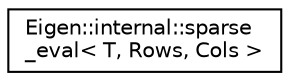 digraph "Graphical Class Hierarchy"
{
  edge [fontname="Helvetica",fontsize="10",labelfontname="Helvetica",labelfontsize="10"];
  node [fontname="Helvetica",fontsize="10",shape=record];
  rankdir="LR";
  Node1 [label="Eigen::internal::sparse\l_eval\< T, Rows, Cols \>",height=0.2,width=0.4,color="black", fillcolor="white", style="filled",URL="$struct_eigen_1_1internal_1_1sparse__eval.html"];
}
